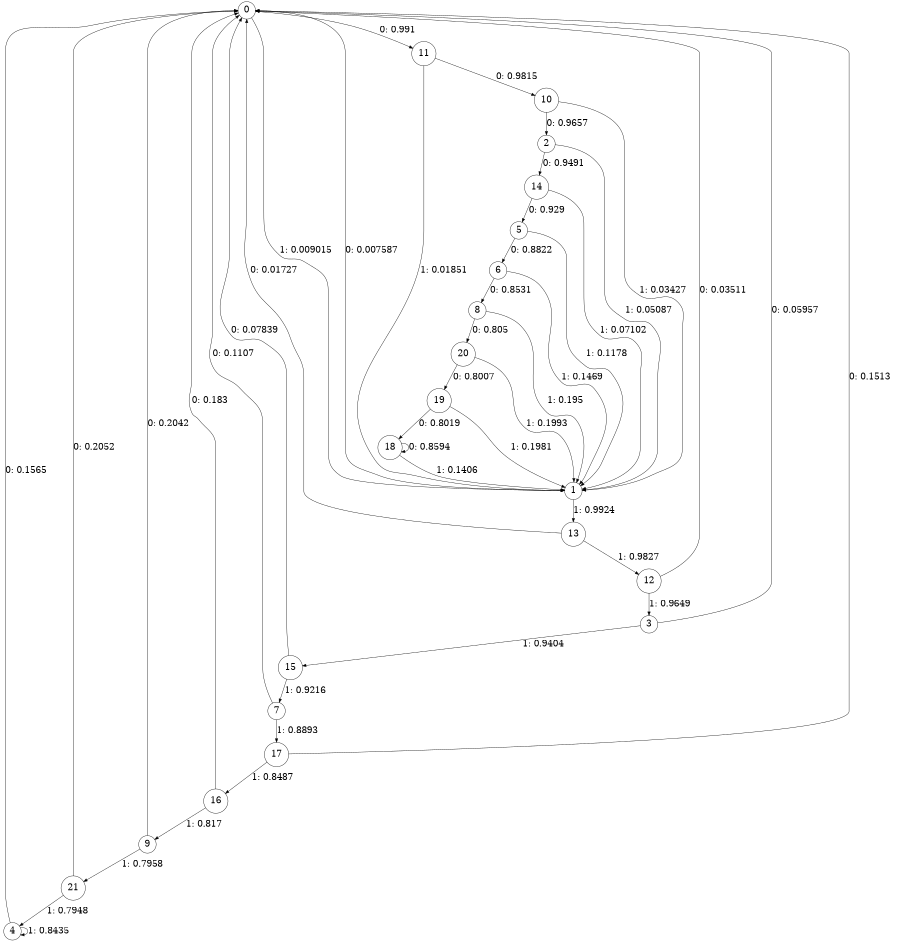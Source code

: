 digraph "ch2_random_source_L12" {
size = "6,8.5";
ratio = "fill";
node [shape = circle];
node [fontsize = 24];
edge [fontsize = 24];
0 -> 11 [label = "0: 0.991    "];
0 -> 1 [label = "1: 0.009015  "];
1 -> 0 [label = "0: 0.007587  "];
1 -> 13 [label = "1: 0.9924   "];
2 -> 14 [label = "0: 0.9491   "];
2 -> 1 [label = "1: 0.05087  "];
3 -> 0 [label = "0: 0.05957  "];
3 -> 15 [label = "1: 0.9404   "];
4 -> 0 [label = "0: 0.1565   "];
4 -> 4 [label = "1: 0.8435   "];
5 -> 6 [label = "0: 0.8822   "];
5 -> 1 [label = "1: 0.1178   "];
6 -> 8 [label = "0: 0.8531   "];
6 -> 1 [label = "1: 0.1469   "];
7 -> 0 [label = "0: 0.1107   "];
7 -> 17 [label = "1: 0.8893   "];
8 -> 20 [label = "0: 0.805    "];
8 -> 1 [label = "1: 0.195    "];
9 -> 0 [label = "0: 0.2042   "];
9 -> 21 [label = "1: 0.7958   "];
10 -> 2 [label = "0: 0.9657   "];
10 -> 1 [label = "1: 0.03427  "];
11 -> 10 [label = "0: 0.9815   "];
11 -> 1 [label = "1: 0.01851  "];
12 -> 0 [label = "0: 0.03511  "];
12 -> 3 [label = "1: 0.9649   "];
13 -> 0 [label = "0: 0.01727  "];
13 -> 12 [label = "1: 0.9827   "];
14 -> 5 [label = "0: 0.929    "];
14 -> 1 [label = "1: 0.07102  "];
15 -> 0 [label = "0: 0.07839  "];
15 -> 7 [label = "1: 0.9216   "];
16 -> 0 [label = "0: 0.183    "];
16 -> 9 [label = "1: 0.817    "];
17 -> 0 [label = "0: 0.1513   "];
17 -> 16 [label = "1: 0.8487   "];
18 -> 18 [label = "0: 0.8594   "];
18 -> 1 [label = "1: 0.1406   "];
19 -> 18 [label = "0: 0.8019   "];
19 -> 1 [label = "1: 0.1981   "];
20 -> 19 [label = "0: 0.8007   "];
20 -> 1 [label = "1: 0.1993   "];
21 -> 0 [label = "0: 0.2052   "];
21 -> 4 [label = "1: 0.7948   "];
}